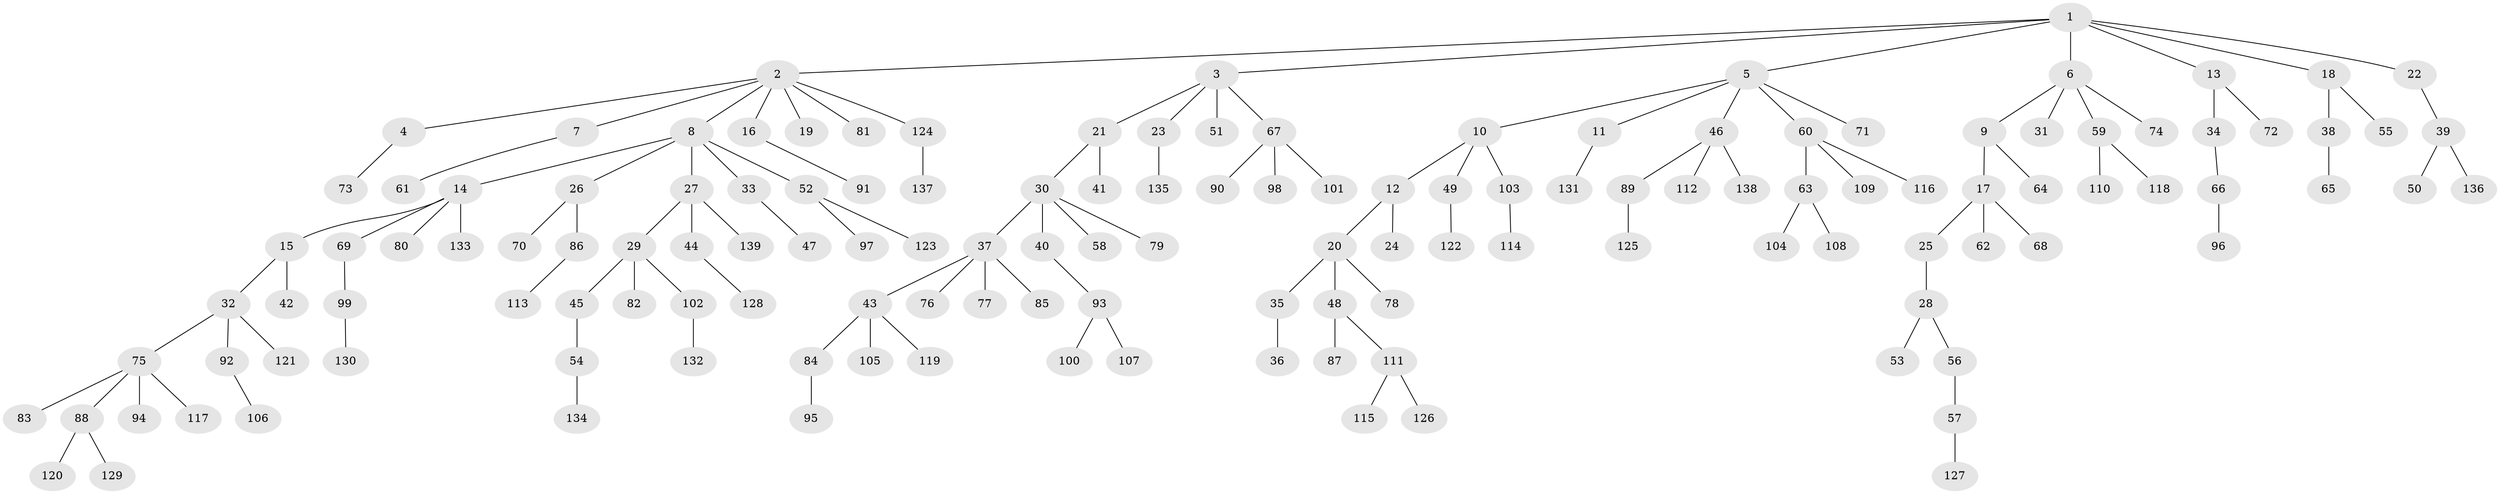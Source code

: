 // coarse degree distribution, {7: 0.02857142857142857, 4: 0.04285714285714286, 1: 0.45714285714285713, 5: 0.02857142857142857, 3: 0.11428571428571428, 2: 0.32857142857142857}
// Generated by graph-tools (version 1.1) at 2025/43/03/06/25 01:43:20]
// undirected, 139 vertices, 138 edges
graph export_dot {
graph [start="1"]
  node [color=gray90,style=filled];
  1;
  2;
  3;
  4;
  5;
  6;
  7;
  8;
  9;
  10;
  11;
  12;
  13;
  14;
  15;
  16;
  17;
  18;
  19;
  20;
  21;
  22;
  23;
  24;
  25;
  26;
  27;
  28;
  29;
  30;
  31;
  32;
  33;
  34;
  35;
  36;
  37;
  38;
  39;
  40;
  41;
  42;
  43;
  44;
  45;
  46;
  47;
  48;
  49;
  50;
  51;
  52;
  53;
  54;
  55;
  56;
  57;
  58;
  59;
  60;
  61;
  62;
  63;
  64;
  65;
  66;
  67;
  68;
  69;
  70;
  71;
  72;
  73;
  74;
  75;
  76;
  77;
  78;
  79;
  80;
  81;
  82;
  83;
  84;
  85;
  86;
  87;
  88;
  89;
  90;
  91;
  92;
  93;
  94;
  95;
  96;
  97;
  98;
  99;
  100;
  101;
  102;
  103;
  104;
  105;
  106;
  107;
  108;
  109;
  110;
  111;
  112;
  113;
  114;
  115;
  116;
  117;
  118;
  119;
  120;
  121;
  122;
  123;
  124;
  125;
  126;
  127;
  128;
  129;
  130;
  131;
  132;
  133;
  134;
  135;
  136;
  137;
  138;
  139;
  1 -- 2;
  1 -- 3;
  1 -- 5;
  1 -- 6;
  1 -- 13;
  1 -- 18;
  1 -- 22;
  2 -- 4;
  2 -- 7;
  2 -- 8;
  2 -- 16;
  2 -- 19;
  2 -- 81;
  2 -- 124;
  3 -- 21;
  3 -- 23;
  3 -- 51;
  3 -- 67;
  4 -- 73;
  5 -- 10;
  5 -- 11;
  5 -- 46;
  5 -- 60;
  5 -- 71;
  6 -- 9;
  6 -- 31;
  6 -- 59;
  6 -- 74;
  7 -- 61;
  8 -- 14;
  8 -- 26;
  8 -- 27;
  8 -- 33;
  8 -- 52;
  9 -- 17;
  9 -- 64;
  10 -- 12;
  10 -- 49;
  10 -- 103;
  11 -- 131;
  12 -- 20;
  12 -- 24;
  13 -- 34;
  13 -- 72;
  14 -- 15;
  14 -- 69;
  14 -- 80;
  14 -- 133;
  15 -- 32;
  15 -- 42;
  16 -- 91;
  17 -- 25;
  17 -- 62;
  17 -- 68;
  18 -- 38;
  18 -- 55;
  20 -- 35;
  20 -- 48;
  20 -- 78;
  21 -- 30;
  21 -- 41;
  22 -- 39;
  23 -- 135;
  25 -- 28;
  26 -- 70;
  26 -- 86;
  27 -- 29;
  27 -- 44;
  27 -- 139;
  28 -- 53;
  28 -- 56;
  29 -- 45;
  29 -- 82;
  29 -- 102;
  30 -- 37;
  30 -- 40;
  30 -- 58;
  30 -- 79;
  32 -- 75;
  32 -- 92;
  32 -- 121;
  33 -- 47;
  34 -- 66;
  35 -- 36;
  37 -- 43;
  37 -- 76;
  37 -- 77;
  37 -- 85;
  38 -- 65;
  39 -- 50;
  39 -- 136;
  40 -- 93;
  43 -- 84;
  43 -- 105;
  43 -- 119;
  44 -- 128;
  45 -- 54;
  46 -- 89;
  46 -- 112;
  46 -- 138;
  48 -- 87;
  48 -- 111;
  49 -- 122;
  52 -- 97;
  52 -- 123;
  54 -- 134;
  56 -- 57;
  57 -- 127;
  59 -- 110;
  59 -- 118;
  60 -- 63;
  60 -- 109;
  60 -- 116;
  63 -- 104;
  63 -- 108;
  66 -- 96;
  67 -- 90;
  67 -- 98;
  67 -- 101;
  69 -- 99;
  75 -- 83;
  75 -- 88;
  75 -- 94;
  75 -- 117;
  84 -- 95;
  86 -- 113;
  88 -- 120;
  88 -- 129;
  89 -- 125;
  92 -- 106;
  93 -- 100;
  93 -- 107;
  99 -- 130;
  102 -- 132;
  103 -- 114;
  111 -- 115;
  111 -- 126;
  124 -- 137;
}
